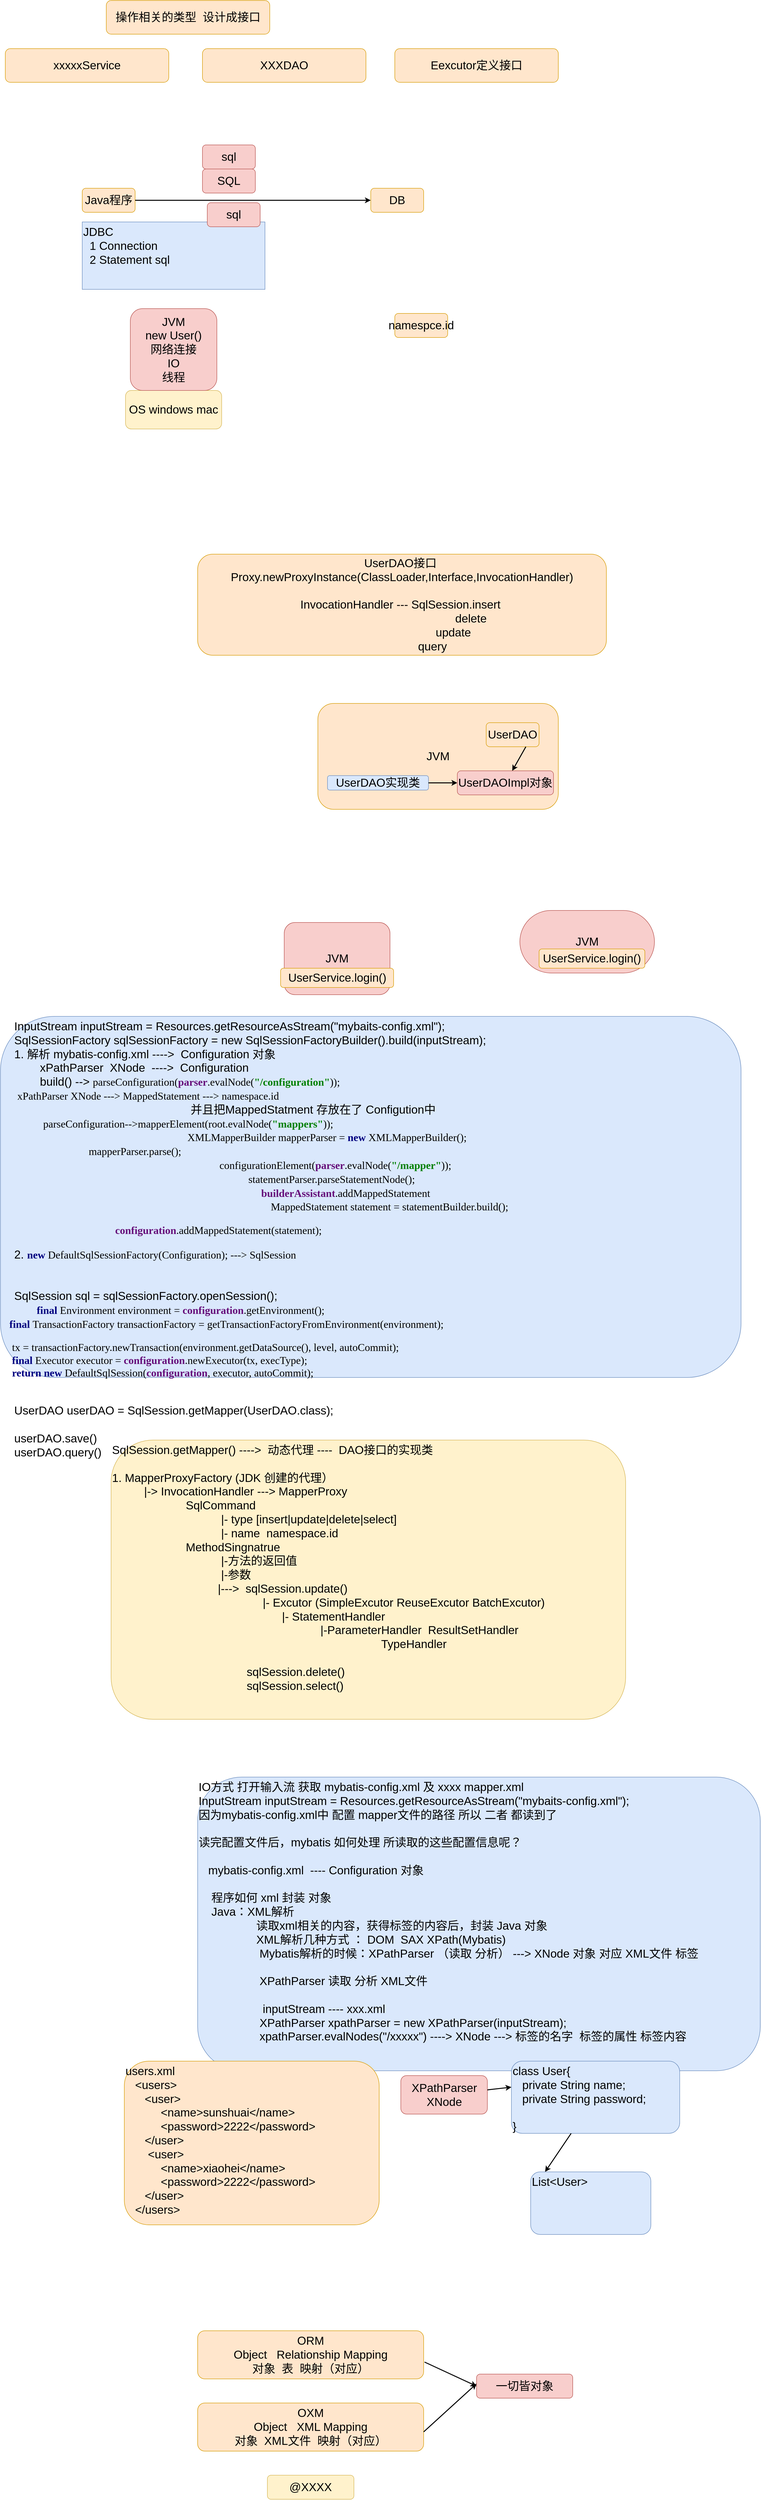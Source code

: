 <mxfile version="12.9.9" type="device"><diagram id="LWU5RrE5Td1nvaOUw9AW" name="第 1 页"><mxGraphModel dx="1826" dy="860" grid="1" gridSize="10" guides="1" tooltips="1" connect="1" arrows="1" fold="1" page="0" pageScale="1" pageWidth="900" pageHeight="1600" math="0" shadow="0"><root><mxCell id="0"/><mxCell id="1" parent="0"/><mxCell id="WZzpyLAgDIH2hhrPOxyb-1" value="操作相关的类型&amp;nbsp; 设计成接口" style="text;html=1;strokeColor=#d79b00;fillColor=#ffe6cc;align=center;verticalAlign=middle;whiteSpace=wrap;rounded=1;fontSize=24;" parent="1" vertex="1"><mxGeometry x="110" y="140" width="340" height="70" as="geometry"/></mxCell><mxCell id="WZzpyLAgDIH2hhrPOxyb-2" value="xxxxxService" style="text;html=1;strokeColor=#d79b00;fillColor=#ffe6cc;align=center;verticalAlign=middle;whiteSpace=wrap;rounded=1;fontSize=24;" parent="1" vertex="1"><mxGeometry x="-100" y="240" width="340" height="70" as="geometry"/></mxCell><mxCell id="WZzpyLAgDIH2hhrPOxyb-3" value="XXXDAO" style="text;html=1;strokeColor=#d79b00;fillColor=#ffe6cc;align=center;verticalAlign=middle;whiteSpace=wrap;rounded=1;fontSize=24;" parent="1" vertex="1"><mxGeometry x="310" y="240" width="340" height="70" as="geometry"/></mxCell><mxCell id="WZzpyLAgDIH2hhrPOxyb-4" value="Eexcutor定义接口" style="text;html=1;strokeColor=#d79b00;fillColor=#ffe6cc;align=center;verticalAlign=middle;whiteSpace=wrap;rounded=1;fontSize=24;" parent="1" vertex="1"><mxGeometry x="710" y="240" width="340" height="70" as="geometry"/></mxCell><mxCell id="WZzpyLAgDIH2hhrPOxyb-5" value="Java程序" style="text;html=1;strokeColor=#d79b00;fillColor=#ffe6cc;align=center;verticalAlign=middle;whiteSpace=wrap;rounded=1;fontSize=24;" parent="1" vertex="1"><mxGeometry x="60" y="530" width="110" height="50" as="geometry"/></mxCell><mxCell id="WZzpyLAgDIH2hhrPOxyb-6" value="DB" style="text;html=1;strokeColor=#d79b00;fillColor=#ffe6cc;align=center;verticalAlign=middle;whiteSpace=wrap;rounded=1;fontSize=24;" parent="1" vertex="1"><mxGeometry x="660" y="530" width="110" height="50" as="geometry"/></mxCell><mxCell id="WZzpyLAgDIH2hhrPOxyb-7" value="JDBC&lt;br&gt;&amp;nbsp; 1 Connection&lt;br&gt;&amp;nbsp; 2 Statement sql" style="text;html=1;strokeColor=#6c8ebf;fillColor=#dae8fc;align=left;verticalAlign=top;whiteSpace=wrap;rounded=0;fontSize=24;" parent="1" vertex="1"><mxGeometry x="60" y="600" width="380" height="140" as="geometry"/></mxCell><mxCell id="WZzpyLAgDIH2hhrPOxyb-8" value="" style="endArrow=classic;html=1;fontSize=26;strokeWidth=2;exitX=1;exitY=0.5;exitDx=0;exitDy=0;" parent="1" source="WZzpyLAgDIH2hhrPOxyb-5" target="WZzpyLAgDIH2hhrPOxyb-6" edge="1"><mxGeometry width="50" height="50" relative="1" as="geometry"><mxPoint x="180" y="570" as="sourcePoint"/><mxPoint x="230" y="520" as="targetPoint"/></mxGeometry></mxCell><mxCell id="WZzpyLAgDIH2hhrPOxyb-9" value="sql" style="text;html=1;strokeColor=#b85450;fillColor=#f8cecc;align=center;verticalAlign=middle;whiteSpace=wrap;rounded=1;fontSize=24;" parent="1" vertex="1"><mxGeometry x="310" y="440" width="110" height="50" as="geometry"/></mxCell><mxCell id="WZzpyLAgDIH2hhrPOxyb-11" value="OS windows mac" style="text;html=1;strokeColor=#d6b656;fillColor=#fff2cc;align=center;verticalAlign=middle;whiteSpace=wrap;rounded=1;fontSize=24;" parent="1" vertex="1"><mxGeometry x="150" y="950" width="200" height="80" as="geometry"/></mxCell><mxCell id="WZzpyLAgDIH2hhrPOxyb-12" value="JVM&lt;br&gt;new User()&lt;br&gt;网络连接&lt;br&gt;IO&lt;br&gt;线程" style="text;html=1;strokeColor=#b85450;fillColor=#f8cecc;align=center;verticalAlign=middle;whiteSpace=wrap;rounded=1;fontSize=24;" parent="1" vertex="1"><mxGeometry x="160" y="780" width="180" height="170" as="geometry"/></mxCell><mxCell id="WZzpyLAgDIH2hhrPOxyb-13" value="SQL" style="text;html=1;strokeColor=#b85450;fillColor=#f8cecc;align=center;verticalAlign=middle;whiteSpace=wrap;rounded=1;fontSize=24;" parent="1" vertex="1"><mxGeometry x="310" y="490" width="110" height="50" as="geometry"/></mxCell><mxCell id="WZzpyLAgDIH2hhrPOxyb-14" value="sql" style="text;html=1;strokeColor=#b85450;fillColor=#f8cecc;align=center;verticalAlign=middle;whiteSpace=wrap;rounded=1;fontSize=24;" parent="1" vertex="1"><mxGeometry x="320" y="560" width="110" height="50" as="geometry"/></mxCell><mxCell id="WZzpyLAgDIH2hhrPOxyb-15" value="namespce.id" style="text;html=1;strokeColor=#d79b00;fillColor=#ffe6cc;align=center;verticalAlign=middle;whiteSpace=wrap;rounded=1;fontSize=24;" parent="1" vertex="1"><mxGeometry x="710" y="790" width="110" height="50" as="geometry"/></mxCell><mxCell id="WZzpyLAgDIH2hhrPOxyb-16" value="UserDAO接口&amp;nbsp;&lt;br&gt;Proxy.newProxyInstance(ClassLoader,Interface,InvocationHandler)&lt;br&gt;&lt;br&gt;InvocationHandler --- SqlSession.insert&amp;nbsp;&lt;br&gt;&amp;nbsp; &amp;nbsp; &amp;nbsp; &amp;nbsp; &amp;nbsp; &amp;nbsp; &amp;nbsp; &amp;nbsp; &amp;nbsp; &amp;nbsp; &amp;nbsp; &amp;nbsp; &amp;nbsp; &amp;nbsp; &amp;nbsp; &amp;nbsp; &amp;nbsp; &amp;nbsp; &amp;nbsp; &amp;nbsp; &amp;nbsp; &amp;nbsp; delete&amp;nbsp;&lt;br&gt;&amp;nbsp; &amp;nbsp; &amp;nbsp; &amp;nbsp; &amp;nbsp; &amp;nbsp; &amp;nbsp; &amp;nbsp; &amp;nbsp; &amp;nbsp; &amp;nbsp; &amp;nbsp; &amp;nbsp; &amp;nbsp; &amp;nbsp; &amp;nbsp; update&lt;br&gt;&amp;nbsp; &amp;nbsp; &amp;nbsp; &amp;nbsp; &amp;nbsp; &amp;nbsp; &amp;nbsp; &amp;nbsp; &amp;nbsp; &amp;nbsp;query" style="text;html=1;strokeColor=#d79b00;fillColor=#ffe6cc;align=center;verticalAlign=middle;whiteSpace=wrap;rounded=1;fontSize=24;" parent="1" vertex="1"><mxGeometry x="300" y="1290" width="850" height="210" as="geometry"/></mxCell><mxCell id="HqOqrpNheJdmPsiQt5Qb-1" value="JVM" style="text;html=1;strokeColor=#d79b00;fillColor=#ffe6cc;align=center;verticalAlign=middle;whiteSpace=wrap;rounded=1;fontSize=24;" parent="1" vertex="1"><mxGeometry x="550" y="1600" width="500" height="220" as="geometry"/></mxCell><mxCell id="HqOqrpNheJdmPsiQt5Qb-2" value="UserDAO实现类" style="text;html=1;strokeColor=#6c8ebf;fillColor=#dae8fc;align=center;verticalAlign=middle;whiteSpace=wrap;rounded=1;fontSize=24;" parent="1" vertex="1"><mxGeometry x="570" y="1750" width="210" height="30" as="geometry"/></mxCell><mxCell id="HqOqrpNheJdmPsiQt5Qb-3" value="" style="endArrow=classic;html=1;fontSize=26;strokeWidth=2;exitX=1;exitY=0.5;exitDx=0;exitDy=0;" parent="1" source="HqOqrpNheJdmPsiQt5Qb-2" target="HqOqrpNheJdmPsiQt5Qb-4" edge="1"><mxGeometry width="50" height="50" relative="1" as="geometry"><mxPoint x="770" y="1790" as="sourcePoint"/><mxPoint x="820" y="1740" as="targetPoint"/></mxGeometry></mxCell><mxCell id="HqOqrpNheJdmPsiQt5Qb-4" value="UserDAOImpl对象" style="text;html=1;strokeColor=#b85450;fillColor=#f8cecc;align=center;verticalAlign=middle;whiteSpace=wrap;rounded=1;fontSize=24;" parent="1" vertex="1"><mxGeometry x="840" y="1740" width="200" height="50" as="geometry"/></mxCell><mxCell id="HqOqrpNheJdmPsiQt5Qb-5" value="UserDAO" style="text;html=1;strokeColor=#d79b00;fillColor=#ffe6cc;align=center;verticalAlign=middle;whiteSpace=wrap;rounded=1;fontSize=24;" parent="1" vertex="1"><mxGeometry x="900" y="1640" width="110" height="50" as="geometry"/></mxCell><mxCell id="HqOqrpNheJdmPsiQt5Qb-6" value="" style="endArrow=classic;html=1;fontSize=26;strokeWidth=2;exitX=0.75;exitY=1;exitDx=0;exitDy=0;" parent="1" source="HqOqrpNheJdmPsiQt5Qb-5" target="HqOqrpNheJdmPsiQt5Qb-4" edge="1"><mxGeometry width="50" height="50" relative="1" as="geometry"><mxPoint x="930" y="1730" as="sourcePoint"/><mxPoint x="980" y="1680" as="targetPoint"/></mxGeometry></mxCell><mxCell id="HqOqrpNheJdmPsiQt5Qb-7" value="JVM" style="text;html=1;strokeColor=#b85450;fillColor=#f8cecc;align=center;verticalAlign=middle;whiteSpace=wrap;rounded=1;fontSize=24;arcSize=50;" parent="1" vertex="1"><mxGeometry x="970" y="2030" width="280" height="130" as="geometry"/></mxCell><mxCell id="HqOqrpNheJdmPsiQt5Qb-8" value="JVM" style="text;html=1;strokeColor=#b85450;fillColor=#f8cecc;align=center;verticalAlign=middle;whiteSpace=wrap;rounded=1;fontSize=24;" parent="1" vertex="1"><mxGeometry x="480" y="2055" width="220" height="150" as="geometry"/></mxCell><mxCell id="HqOqrpNheJdmPsiQt5Qb-10" value="UserService.login()" style="text;html=1;strokeColor=#d79b00;fillColor=#ffe6cc;align=center;verticalAlign=middle;whiteSpace=wrap;rounded=1;fontSize=24;" parent="1" vertex="1"><mxGeometry x="1010" y="2110" width="220" height="40" as="geometry"/></mxCell><mxCell id="HqOqrpNheJdmPsiQt5Qb-11" value="UserService.login()" style="text;html=1;strokeColor=#d79b00;fillColor=#ffe6cc;align=center;verticalAlign=middle;whiteSpace=wrap;rounded=1;fontSize=24;" parent="1" vertex="1"><mxGeometry x="472.5" y="2150" width="235" height="40" as="geometry"/></mxCell><mxCell id="80LrmapYmi83EhHhUB9o-1" value="&amp;nbsp; &amp;nbsp; InputStream inputStream = Resources.getResourceAsStream(&quot;mybaits-config.xml&quot;);&lt;br&gt;&amp;nbsp; &amp;nbsp; SqlSessionFactory sqlSessionFactory = new SqlSessionFactoryBuilder().build(inputStream);&lt;br&gt;&amp;nbsp; &amp;nbsp; 1. 解析 mybatis-config.xml ----&amp;gt;&amp;nbsp; Configuration 对象&amp;nbsp;&lt;br&gt;&amp;nbsp; &amp;nbsp; &amp;nbsp; &amp;nbsp; &amp;nbsp; &amp;nbsp; xPathParser&amp;nbsp; XNode&amp;nbsp; ----&amp;gt;&amp;nbsp; Configuration&lt;br&gt;&amp;nbsp; &amp;nbsp; &amp;nbsp; &amp;nbsp; &amp;nbsp; &amp;nbsp; build() --&amp;gt;&amp;nbsp;&lt;span style=&quot;font-family: &amp;#34;jetbrains mono&amp;#34; ; font-size: 16.5pt&quot;&gt;parseConfiguration(&lt;/span&gt;&lt;span style=&quot;font-family: &amp;#34;jetbrains mono&amp;#34; ; font-size: 16.5pt ; color: rgb(102 , 14 , 122) ; font-weight: bold&quot;&gt;parser&lt;/span&gt;&lt;span style=&quot;font-family: &amp;#34;jetbrains mono&amp;#34; ; font-size: 16.5pt&quot;&gt;.evalNode(&lt;/span&gt;&lt;span style=&quot;font-family: &amp;#34;jetbrains mono&amp;#34; ; font-size: 16.5pt ; color: rgb(0 , 128 , 0) ; font-weight: bold&quot;&gt;&quot;/configuration&quot;&lt;/span&gt;&lt;span style=&quot;font-family: &amp;#34;jetbrains mono&amp;#34; ; font-size: 16.5pt&quot;&gt;));&lt;br&gt;&amp;nbsp; &amp;nbsp; &amp;nbsp; xPathParser XNode ---&amp;gt; MappedStatement ---&amp;gt; namespace.id&amp;nbsp;&amp;nbsp;&lt;br&gt;&lt;/span&gt;&amp;nbsp; &amp;nbsp; &amp;nbsp; &amp;nbsp; &amp;nbsp; &amp;nbsp; &amp;nbsp; &amp;nbsp; &amp;nbsp; &amp;nbsp; &amp;nbsp; &amp;nbsp; &amp;nbsp; &amp;nbsp; &amp;nbsp; &amp;nbsp; &amp;nbsp; &amp;nbsp; &amp;nbsp; &amp;nbsp; &amp;nbsp; &amp;nbsp; &amp;nbsp; &amp;nbsp; &amp;nbsp; &amp;nbsp; &amp;nbsp; &amp;nbsp; &amp;nbsp; &amp;nbsp;并且把MappedStatment 存放在了 Configution中&lt;br&gt;&amp;nbsp; &amp;nbsp; &amp;nbsp; &amp;nbsp; &amp;nbsp; &amp;nbsp; &amp;nbsp;&lt;span style=&quot;font-family: &amp;#34;jetbrains mono&amp;#34; ; font-size: 16.5pt&quot;&gt;parseConfiguration--&amp;gt;&lt;/span&gt;&lt;span style=&quot;font-family: &amp;#34;jetbrains mono&amp;#34; ; font-size: 16.5pt&quot;&gt;mapperElement(root.evalNode(&lt;/span&gt;&lt;span style=&quot;font-family: &amp;#34;jetbrains mono&amp;#34; ; font-size: 16.5pt ; color: rgb(0 , 128 , 0) ; font-weight: bold&quot;&gt;&quot;mappers&quot;&lt;/span&gt;&lt;span style=&quot;font-family: &amp;#34;jetbrains mono&amp;#34; ; font-size: 16.5pt&quot;&gt;));&lt;br&gt;&lt;/span&gt;&lt;span&gt;&amp;nbsp; &amp;nbsp; &amp;nbsp; &amp;nbsp; &amp;nbsp; &amp;nbsp; &amp;nbsp; &amp;nbsp; &amp;nbsp; &amp;nbsp; &amp;nbsp; &amp;nbsp; &amp;nbsp; &amp;nbsp; &amp;nbsp; &amp;nbsp; &amp;nbsp; &amp;nbsp; &amp;nbsp; &amp;nbsp; &amp;nbsp; &amp;nbsp; &amp;nbsp; &amp;nbsp; &amp;nbsp; &amp;nbsp; &amp;nbsp; &amp;nbsp; &amp;nbsp;&amp;nbsp;&lt;/span&gt;&lt;span style=&quot;font-family: &amp;#34;jetbrains mono&amp;#34; ; font-size: 16.5pt&quot;&gt;XMLMapperBuilder mapperParser = &lt;/span&gt;&lt;span style=&quot;font-family: &amp;#34;jetbrains mono&amp;#34; ; font-size: 16.5pt ; color: rgb(0 , 0 , 128) ; font-weight: bold&quot;&gt;new &lt;/span&gt;&lt;span style=&quot;font-family: &amp;#34;jetbrains mono&amp;#34; ; font-size: 16.5pt&quot;&gt;XMLMapperBuilder(&lt;/span&gt;&lt;span style=&quot;font-family: &amp;#34;jetbrains mono&amp;#34; ; font-size: 16.5pt&quot;&gt;);&lt;/span&gt;&lt;br&gt;&lt;span style=&quot;font-family: &amp;#34;jetbrains mono&amp;#34; ; font-size: 16.5pt&quot;&gt;&amp;nbsp; &amp;nbsp; &amp;nbsp; &amp;nbsp; &amp;nbsp; &amp;nbsp; &amp;nbsp; &amp;nbsp; &amp;nbsp; &amp;nbsp; &amp;nbsp; &amp;nbsp; &amp;nbsp; &amp;nbsp; &amp;nbsp; &amp;nbsp; &amp;nbsp;mapperParser.parse();&lt;/span&gt;&lt;span&gt;&amp;nbsp; &amp;nbsp; &amp;nbsp; &amp;nbsp; &amp;nbsp; &amp;nbsp; &amp;nbsp; &amp;nbsp; &amp;nbsp; &amp;nbsp; &amp;nbsp; &amp;nbsp; &amp;nbsp; &amp;nbsp;&amp;nbsp;&lt;/span&gt;&lt;br&gt;&amp;nbsp; &amp;nbsp; &amp;nbsp; &amp;nbsp; &amp;nbsp; &amp;nbsp; &amp;nbsp; &amp;nbsp; &amp;nbsp; &amp;nbsp; &amp;nbsp; &amp;nbsp; &amp;nbsp; &amp;nbsp; &amp;nbsp; &amp;nbsp; &amp;nbsp; &amp;nbsp; &amp;nbsp; &amp;nbsp; &amp;nbsp; &amp;nbsp; &amp;nbsp; &amp;nbsp; &amp;nbsp; &amp;nbsp; &amp;nbsp; &amp;nbsp; &amp;nbsp; &amp;nbsp; &amp;nbsp; &amp;nbsp; &amp;nbsp; &amp;nbsp;&amp;nbsp;&lt;span style=&quot;font-family: &amp;#34;jetbrains mono&amp;#34; ; font-size: 16.5pt&quot;&gt;configurationElement(&lt;/span&gt;&lt;span style=&quot;font-family: &amp;#34;jetbrains mono&amp;#34; ; font-size: 16.5pt ; color: rgb(102 , 14 , 122) ; font-weight: bold&quot;&gt;parser&lt;/span&gt;&lt;span style=&quot;font-family: &amp;#34;jetbrains mono&amp;#34; ; font-size: 16.5pt&quot;&gt;.evalNode(&lt;/span&gt;&lt;span style=&quot;font-family: &amp;#34;jetbrains mono&amp;#34; ; font-size: 16.5pt ; color: rgb(0 , 128 , 0) ; font-weight: bold&quot;&gt;&quot;/mapper&quot;&lt;/span&gt;&lt;span style=&quot;font-family: &amp;#34;jetbrains mono&amp;#34; ; font-size: 16.5pt&quot;&gt;));&lt;br&gt;&lt;/span&gt;&amp;nbsp; &amp;nbsp; &amp;nbsp; &amp;nbsp; &amp;nbsp; &amp;nbsp; &amp;nbsp; &amp;nbsp; &amp;nbsp; &amp;nbsp; &amp;nbsp; &amp;nbsp; &amp;nbsp; &amp;nbsp; &amp;nbsp; &amp;nbsp; &amp;nbsp; &amp;nbsp; &amp;nbsp; &amp;nbsp; &amp;nbsp; &amp;nbsp; &amp;nbsp; &amp;nbsp; &amp;nbsp; &amp;nbsp; &amp;nbsp; &amp;nbsp; &amp;nbsp; &amp;nbsp; &amp;nbsp; &amp;nbsp; &amp;nbsp; &amp;nbsp; &amp;nbsp; &amp;nbsp; &amp;nbsp; &amp;nbsp; &amp;nbsp;&lt;span style=&quot;font-family: &amp;#34;jetbrains mono&amp;#34; ; font-size: 16.5pt&quot;&gt;statementParser.parseStatementNode();&lt;br&gt;&lt;/span&gt;&amp;nbsp; &amp;nbsp; &amp;nbsp; &amp;nbsp; &amp;nbsp; &amp;nbsp; &amp;nbsp; &amp;nbsp; &amp;nbsp; &amp;nbsp; &amp;nbsp; &amp;nbsp; &amp;nbsp; &amp;nbsp; &amp;nbsp; &amp;nbsp; &amp;nbsp; &amp;nbsp; &amp;nbsp; &amp;nbsp; &amp;nbsp; &amp;nbsp; &amp;nbsp; &amp;nbsp; &amp;nbsp; &amp;nbsp; &amp;nbsp; &amp;nbsp; &amp;nbsp; &amp;nbsp; &amp;nbsp; &amp;nbsp; &amp;nbsp; &amp;nbsp; &amp;nbsp; &amp;nbsp; &amp;nbsp; &amp;nbsp; &amp;nbsp; &amp;nbsp; &amp;nbsp;&lt;span style=&quot;font-family: &amp;#34;jetbrains mono&amp;#34; ; font-size: 16.5pt ; color: rgb(102 , 14 , 122) ; font-weight: bold&quot;&gt;builderAssistant&lt;/span&gt;&lt;span style=&quot;font-family: &amp;#34;jetbrains mono&amp;#34; ; font-size: 16.5pt&quot;&gt;.addMappedStatement&lt;br&gt;&lt;/span&gt;&amp;nbsp; &amp;nbsp; &amp;nbsp; &amp;nbsp; &amp;nbsp; &amp;nbsp; &amp;nbsp; &amp;nbsp; &amp;nbsp; &amp;nbsp; &amp;nbsp; &amp;nbsp; &amp;nbsp; &amp;nbsp; &amp;nbsp; &amp;nbsp; &amp;nbsp; &amp;nbsp; &amp;nbsp; &amp;nbsp; &amp;nbsp; &amp;nbsp; &amp;nbsp; &amp;nbsp; &amp;nbsp; &amp;nbsp; &amp;nbsp; &amp;nbsp; &amp;nbsp; &amp;nbsp; &amp;nbsp; &amp;nbsp; &amp;nbsp; &amp;nbsp; &amp;nbsp; &amp;nbsp; &amp;nbsp; &amp;nbsp; &amp;nbsp; &amp;nbsp; &amp;nbsp; &amp;nbsp;&amp;nbsp;&lt;span style=&quot;font-family: &amp;#34;jetbrains mono&amp;#34; ; font-size: 16.5pt&quot;&gt;MappedStatement statement = statementBuilder.build();&lt;/span&gt;&lt;pre style=&quot;font-family: &amp;#34;jetbrains mono&amp;#34; ; font-size: 16.5pt&quot;&gt;&lt;span style=&quot;color: #660e7a ; font-weight: bold&quot;&gt;                                           configuration&lt;/span&gt;.addMappedStatement(statement);&lt;/pre&gt;&amp;nbsp; &amp;nbsp; 2.&amp;nbsp;&lt;span style=&quot;font-family: &amp;#34;jetbrains mono&amp;#34; ; font-size: 16.5pt ; color: rgb(0 , 0 , 128) ; font-weight: bold&quot;&gt;new &lt;/span&gt;&lt;span style=&quot;font-family: &amp;#34;jetbrains mono&amp;#34; ; font-size: 16.5pt&quot;&gt;DefaultSqlSessionFactory(Configuration); ---&amp;gt; SqlSession&lt;br&gt;&lt;/span&gt;&lt;br&gt;&lt;br&gt;&amp;nbsp; &amp;nbsp; SqlSession sql = sqlSessionFactory.openSession();&amp;nbsp; &amp;nbsp; &amp;nbsp; &amp;nbsp;&amp;nbsp;&lt;br&gt;&amp;nbsp; &amp;nbsp; &amp;nbsp; &amp;nbsp; &amp;nbsp; &amp;nbsp;&lt;span style=&quot;font-family: &amp;#34;jetbrains mono&amp;#34; ; font-size: 16.5pt ; color: rgb(0 , 0 , 128) ; font-weight: bold&quot;&gt;final &lt;/span&gt;&lt;span style=&quot;font-family: &amp;#34;jetbrains mono&amp;#34; ; font-size: 16.5pt&quot;&gt;Environment environment = &lt;/span&gt;&lt;span style=&quot;font-family: &amp;#34;jetbrains mono&amp;#34; ; font-size: 16.5pt ; color: rgb(102 , 14 , 122) ; font-weight: bold&quot;&gt;configuration&lt;/span&gt;&lt;span style=&quot;font-family: &amp;#34;jetbrains mono&amp;#34; ; font-size: 16.5pt&quot;&gt;.getEnvironment();&amp;nbsp; &amp;nbsp;&lt;br&gt;&lt;/span&gt;&lt;span style=&quot;font-family: &amp;#34;jetbrains mono&amp;#34; ; font-size: 16.5pt ; color: rgb(0 , 0 , 128) ; font-weight: bold&quot;&gt;&amp;nbsp; &amp;nbsp;final &lt;/span&gt;&lt;span style=&quot;font-family: &amp;#34;jetbrains mono&amp;#34; ; font-size: 16.5pt&quot;&gt;TransactionFactory transactionFactory = getTransactionFactoryFromEnvironment(environment);&lt;/span&gt;&lt;span style=&quot;font-family: &amp;#34;jetbrains mono&amp;#34; ; font-size: 16.5pt&quot;&gt;&lt;br&gt;&lt;/span&gt;&lt;pre style=&quot;font-family: &amp;#34;jetbrains mono&amp;#34; ; font-size: 16.5pt&quot;&gt;    tx = transactionFactory.newTransaction(environment.getDataSource(), level, autoCommit);&lt;br&gt;&lt;span style=&quot;color: #000080 ; font-weight: bold&quot;&gt;    final &lt;/span&gt;Executor executor = &lt;span style=&quot;color: #660e7a ; font-weight: bold&quot;&gt;configuration&lt;/span&gt;.newExecutor(tx, execType);&lt;br&gt;&lt;span style=&quot;color: #000080 ; font-weight: bold&quot;&gt;    return new &lt;/span&gt;DefaultSqlSession(&lt;span style=&quot;color: #660e7a ; font-weight: bold&quot;&gt;configuration&lt;/span&gt;, executor, autoCommit);&lt;/pre&gt;&lt;br&gt;&amp;nbsp; &amp;nbsp; UserDAO userDAO = SqlSession.getMapper(UserDAO.class);&lt;br&gt;&lt;br&gt;&amp;nbsp; &amp;nbsp; userDAO.save()&lt;br&gt;&amp;nbsp; &amp;nbsp; userDAO.query()" style="text;html=1;strokeColor=#6c8ebf;fillColor=#dae8fc;align=left;verticalAlign=top;whiteSpace=wrap;rounded=1;fontSize=24;" vertex="1" parent="1"><mxGeometry x="-110" y="2250" width="1540" height="750" as="geometry"/></mxCell><mxCell id="80LrmapYmi83EhHhUB9o-2" value="SqlSession.getMapper() ----&amp;gt;&amp;nbsp; 动态代理 ----&amp;nbsp; DAO接口的实现类&lt;br&gt;&lt;br&gt;1. MapperProxyFactory (JDK 创建的代理）&lt;br&gt;&amp;nbsp; &amp;nbsp; &amp;nbsp; &amp;nbsp; &amp;nbsp; |-&amp;gt; InvocationHandler ---&amp;gt; MapperProxy&lt;br&gt;&amp;nbsp; &amp;nbsp; &amp;nbsp; &amp;nbsp; &amp;nbsp; &amp;nbsp; &amp;nbsp; &amp;nbsp; &amp;nbsp; &amp;nbsp; &amp;nbsp; &amp;nbsp;SqlCommand&lt;br&gt;&amp;nbsp; &amp;nbsp; &amp;nbsp; &amp;nbsp; &amp;nbsp; &amp;nbsp; &amp;nbsp; &amp;nbsp; &amp;nbsp; &amp;nbsp; &amp;nbsp; &amp;nbsp; &amp;nbsp; &amp;nbsp; &amp;nbsp; &amp;nbsp; &amp;nbsp; |- type [insert|update|delete|select]&lt;br&gt;&amp;nbsp; &amp;nbsp; &amp;nbsp; &amp;nbsp; &amp;nbsp; &amp;nbsp; &amp;nbsp; &amp;nbsp; &amp;nbsp; &amp;nbsp; &amp;nbsp; &amp;nbsp; &amp;nbsp; &amp;nbsp; &amp;nbsp; &amp;nbsp; &amp;nbsp; |- name&amp;nbsp; namespace.id&lt;br&gt;&amp;nbsp; &amp;nbsp; &amp;nbsp; &amp;nbsp; &amp;nbsp; &amp;nbsp; &amp;nbsp; &amp;nbsp; &amp;nbsp; &amp;nbsp; &amp;nbsp; &amp;nbsp;MethodSingnatrue&amp;nbsp;&lt;br&gt;&amp;nbsp; &amp;nbsp; &amp;nbsp; &amp;nbsp; &amp;nbsp; &amp;nbsp; &amp;nbsp; &amp;nbsp; &amp;nbsp; &amp;nbsp; &amp;nbsp; &amp;nbsp; &amp;nbsp; &amp;nbsp; &amp;nbsp; &amp;nbsp; &amp;nbsp; |-方法的返回值&lt;br&gt;&amp;nbsp; &amp;nbsp; &amp;nbsp; &amp;nbsp; &amp;nbsp; &amp;nbsp; &amp;nbsp; &amp;nbsp; &amp;nbsp; &amp;nbsp; &amp;nbsp; &amp;nbsp; &amp;nbsp; &amp;nbsp; &amp;nbsp; &amp;nbsp; &amp;nbsp; |-参数&amp;nbsp;&lt;br&gt;&amp;nbsp; &amp;nbsp; &amp;nbsp; &amp;nbsp; &amp;nbsp; &amp;nbsp; &amp;nbsp; &amp;nbsp; &amp;nbsp; &amp;nbsp; &amp;nbsp; &amp;nbsp; &amp;nbsp; &amp;nbsp; &amp;nbsp; &amp;nbsp; &amp;nbsp;|---&amp;gt;&amp;nbsp; sqlSession.update()&lt;br&gt;&amp;nbsp; &amp;nbsp; &amp;nbsp; &amp;nbsp; &amp;nbsp; &amp;nbsp; &amp;nbsp; &amp;nbsp; &amp;nbsp; &amp;nbsp; &amp;nbsp; &amp;nbsp; &amp;nbsp; &amp;nbsp; &amp;nbsp; &amp;nbsp; &amp;nbsp; &amp;nbsp; &amp;nbsp; &amp;nbsp; &amp;nbsp; &amp;nbsp; &amp;nbsp; &amp;nbsp;|- Excutor (SimpleExcutor ReuseExcutor BatchExcutor)&lt;br&gt;&amp;nbsp; &amp;nbsp; &amp;nbsp; &amp;nbsp; &amp;nbsp; &amp;nbsp; &amp;nbsp; &amp;nbsp; &amp;nbsp; &amp;nbsp; &amp;nbsp; &amp;nbsp; &amp;nbsp; &amp;nbsp; &amp;nbsp; &amp;nbsp; &amp;nbsp; &amp;nbsp; &amp;nbsp; &amp;nbsp; &amp;nbsp; &amp;nbsp; &amp;nbsp; &amp;nbsp; &amp;nbsp; &amp;nbsp; &amp;nbsp;|- StatementHandler&lt;br&gt;&amp;nbsp; &amp;nbsp; &amp;nbsp; &amp;nbsp; &amp;nbsp; &amp;nbsp; &amp;nbsp; &amp;nbsp; &amp;nbsp; &amp;nbsp; &amp;nbsp; &amp;nbsp; &amp;nbsp; &amp;nbsp; &amp;nbsp; &amp;nbsp; &amp;nbsp; &amp;nbsp; &amp;nbsp; &amp;nbsp; &amp;nbsp; &amp;nbsp; &amp;nbsp; &amp;nbsp; &amp;nbsp; &amp;nbsp; &amp;nbsp; &amp;nbsp; &amp;nbsp; &amp;nbsp; &amp;nbsp; &amp;nbsp; &amp;nbsp;|-ParameterHandler&amp;nbsp; ResultSetHandler&lt;br&gt;&amp;nbsp; &amp;nbsp; &amp;nbsp; &amp;nbsp; &amp;nbsp; &amp;nbsp; &amp;nbsp; &amp;nbsp; &amp;nbsp; &amp;nbsp; &amp;nbsp; &amp;nbsp; &amp;nbsp; &amp;nbsp; &amp;nbsp; &amp;nbsp; &amp;nbsp; &amp;nbsp; &amp;nbsp; &amp;nbsp; &amp;nbsp; &amp;nbsp; &amp;nbsp; &amp;nbsp; &amp;nbsp; &amp;nbsp; &amp;nbsp; &amp;nbsp; &amp;nbsp; &amp;nbsp; &amp;nbsp; &amp;nbsp; &amp;nbsp; &amp;nbsp; &amp;nbsp; &amp;nbsp; &amp;nbsp; &amp;nbsp; &amp;nbsp; &amp;nbsp; &amp;nbsp; &amp;nbsp; TypeHandler&amp;nbsp;&lt;br&gt;&amp;nbsp; &amp;nbsp; &amp;nbsp; &amp;nbsp; &amp;nbsp; &amp;nbsp; &amp;nbsp; &amp;nbsp; &amp;nbsp; &amp;nbsp; &amp;nbsp; &amp;nbsp; &amp;nbsp; &amp;nbsp; &amp;nbsp;&amp;nbsp;&lt;br&gt;&amp;nbsp; &amp;nbsp; &amp;nbsp; &amp;nbsp; &amp;nbsp; &amp;nbsp; &amp;nbsp; &amp;nbsp; &amp;nbsp; &amp;nbsp; &amp;nbsp; &amp;nbsp; &amp;nbsp; &amp;nbsp; &amp;nbsp; &amp;nbsp; &amp;nbsp; &amp;nbsp; &amp;nbsp; &amp;nbsp; &amp;nbsp; sqlSession.delete()&lt;br&gt;&amp;nbsp; &amp;nbsp; &amp;nbsp; &amp;nbsp; &amp;nbsp; &amp;nbsp; &amp;nbsp; &amp;nbsp; &amp;nbsp; &amp;nbsp; &amp;nbsp; &amp;nbsp; &amp;nbsp; &amp;nbsp; &amp;nbsp; &amp;nbsp; &amp;nbsp; &amp;nbsp; &amp;nbsp; &amp;nbsp; &amp;nbsp; sqlSession.select()" style="text;html=1;strokeColor=#d6b656;fillColor=#fff2cc;align=left;verticalAlign=top;whiteSpace=wrap;rounded=1;fontSize=24;" vertex="1" parent="1"><mxGeometry x="120" y="3130" width="1070" height="580" as="geometry"/></mxCell><mxCell id="80LrmapYmi83EhHhUB9o-3" value="&lt;span&gt;IO方式 打开输入流 获取 mybatis-config.xml 及 xxxx mapper.xml&lt;br&gt;InputStream inputStream = Resources.getResourceAsStream(&quot;mybaits-config.xml&quot;);&lt;br&gt;因为mybatis-config.xml中 配置 mapper文件的路径 所以 二者 都读到了&lt;br&gt;&lt;br&gt;读完配置文件后，mybatis 如何处理 所读取的这些配置信息呢？&lt;br&gt;&lt;br&gt;&amp;nbsp; &amp;nbsp;mybatis-config.xml&amp;nbsp; ---- Configuration 对象&amp;nbsp;&lt;br&gt;&amp;nbsp; &amp;nbsp;&lt;br&gt;&amp;nbsp; &amp;nbsp; 程序如何 xml 封装 对象&amp;nbsp;&lt;br&gt;&amp;nbsp; &amp;nbsp; Java：XML解析&amp;nbsp;&lt;br&gt;&amp;nbsp; &amp;nbsp; &amp;nbsp; &amp;nbsp; &amp;nbsp; &amp;nbsp; &amp;nbsp; &amp;nbsp; &amp;nbsp; 读取xml相关的内容，获得标签的内容后，封装 Java 对象&amp;nbsp;&lt;br&gt;&amp;nbsp; &amp;nbsp; &amp;nbsp; &amp;nbsp; &amp;nbsp; &amp;nbsp; &amp;nbsp; &amp;nbsp; &amp;nbsp; XML解析几种方式 ： DOM&amp;nbsp; SAX XPath(Mybatis)&amp;nbsp;&lt;br&gt;&amp;nbsp; &amp;nbsp; &amp;nbsp; &amp;nbsp; &amp;nbsp; &amp;nbsp; &amp;nbsp; &amp;nbsp; &amp;nbsp; &amp;nbsp;Mybatis解析的时候：XPathParser （读取 分析） ---&amp;gt; XNode 对象 对应 XML文件 标签&amp;nbsp;&lt;br&gt;&amp;nbsp; &amp;nbsp; &amp;nbsp; &amp;nbsp; &amp;nbsp; &amp;nbsp; &amp;nbsp; &amp;nbsp; &amp;nbsp; &amp;nbsp; &amp;nbsp; &amp;nbsp;&lt;br&gt;&amp;nbsp; &amp;nbsp; &amp;nbsp; &amp;nbsp; &amp;nbsp; &amp;nbsp; &amp;nbsp; &amp;nbsp; &amp;nbsp; &amp;nbsp;XPathParser 读取 分析 XML文件&amp;nbsp;&lt;br&gt;&lt;br&gt;&amp;nbsp; &amp;nbsp; &amp;nbsp; &amp;nbsp; &amp;nbsp; &amp;nbsp; &amp;nbsp; &amp;nbsp; &amp;nbsp; &amp;nbsp; inputStream ---- xxx.xml&amp;nbsp;&lt;br&gt;&amp;nbsp; &amp;nbsp; &amp;nbsp; &amp;nbsp; &amp;nbsp; &amp;nbsp; &amp;nbsp; &amp;nbsp; &amp;nbsp; &amp;nbsp;XPathParser xpathParser = new XPathParser(inputStream);&lt;br&gt;&amp;nbsp; &amp;nbsp; &amp;nbsp; &amp;nbsp; &amp;nbsp; &amp;nbsp; &amp;nbsp; &amp;nbsp; &amp;nbsp; &amp;nbsp;xpathParser.evalNodes(&quot;/xxxxx&quot;) ----&amp;gt; XNode ---&amp;gt; 标签的名字&amp;nbsp; 标签的属性 标签内容&amp;nbsp;&lt;br&gt;&amp;nbsp;&amp;nbsp;&lt;br&gt;&lt;br&gt;&amp;nbsp;&lt;br&gt;&lt;/span&gt;" style="text;html=1;strokeColor=#6c8ebf;fillColor=#dae8fc;align=left;verticalAlign=top;whiteSpace=wrap;rounded=1;fontSize=24;" vertex="1" parent="1"><mxGeometry x="300" y="3830" width="1170" height="610" as="geometry"/></mxCell><mxCell id="80LrmapYmi83EhHhUB9o-4" value="ORM&lt;br&gt;Object&amp;nbsp; &amp;nbsp;Relationship Mapping&lt;br&gt;对象&amp;nbsp; 表&amp;nbsp; 映射（对应）" style="text;html=1;strokeColor=#d79b00;fillColor=#ffe6cc;align=center;verticalAlign=middle;whiteSpace=wrap;rounded=1;fontSize=24;" vertex="1" parent="1"><mxGeometry x="300" y="4980" width="470" height="100" as="geometry"/></mxCell><mxCell id="80LrmapYmi83EhHhUB9o-5" value="OXM&lt;br&gt;Object&amp;nbsp; &amp;nbsp;XML Mapping&lt;br&gt;对象&amp;nbsp; XML文件&amp;nbsp; 映射（对应）" style="text;html=1;strokeColor=#d79b00;fillColor=#ffe6cc;align=center;verticalAlign=middle;whiteSpace=wrap;rounded=1;fontSize=24;" vertex="1" parent="1"><mxGeometry x="300" y="5130" width="470" height="100" as="geometry"/></mxCell><mxCell id="80LrmapYmi83EhHhUB9o-6" value="一切皆对象" style="text;html=1;strokeColor=#b85450;fillColor=#f8cecc;align=center;verticalAlign=middle;whiteSpace=wrap;rounded=1;fontSize=24;" vertex="1" parent="1"><mxGeometry x="880" y="5070" width="200" height="50" as="geometry"/></mxCell><mxCell id="80LrmapYmi83EhHhUB9o-7" value="" style="endArrow=classic;html=1;fontSize=26;strokeWidth=2;exitX=1.004;exitY=0.65;exitDx=0;exitDy=0;exitPerimeter=0;entryX=0;entryY=0.5;entryDx=0;entryDy=0;" edge="1" parent="1" source="80LrmapYmi83EhHhUB9o-4" target="80LrmapYmi83EhHhUB9o-6"><mxGeometry width="50" height="50" relative="1" as="geometry"><mxPoint x="750" y="5050" as="sourcePoint"/><mxPoint x="800" y="5000" as="targetPoint"/></mxGeometry></mxCell><mxCell id="80LrmapYmi83EhHhUB9o-8" value="" style="endArrow=classic;html=1;fontSize=26;strokeWidth=2;" edge="1" parent="1"><mxGeometry width="50" height="50" relative="1" as="geometry"><mxPoint x="770" y="5190" as="sourcePoint"/><mxPoint x="880" y="5090" as="targetPoint"/></mxGeometry></mxCell><mxCell id="80LrmapYmi83EhHhUB9o-9" value="@XXXX" style="text;html=1;strokeColor=#d6b656;fillColor=#fff2cc;align=center;verticalAlign=middle;whiteSpace=wrap;rounded=1;fontSize=24;" vertex="1" parent="1"><mxGeometry x="445" y="5280" width="180" height="50" as="geometry"/></mxCell><mxCell id="80LrmapYmi83EhHhUB9o-10" value="&lt;div&gt;&lt;span&gt;users.xml&lt;/span&gt;&lt;/div&gt;&amp;nbsp; &amp;nbsp;&amp;lt;users&amp;gt;&lt;br&gt;&amp;nbsp; &amp;nbsp; &amp;nbsp; &amp;lt;user&amp;gt;&lt;br&gt;&amp;nbsp; &amp;nbsp; &amp;nbsp; &amp;nbsp; &amp;nbsp; &amp;nbsp;&amp;lt;name&amp;gt;sunshuai&amp;lt;/name&amp;gt;&lt;br&gt;&amp;nbsp; &amp;nbsp; &amp;nbsp; &amp;nbsp; &amp;nbsp; &amp;nbsp;&amp;lt;password&amp;gt;2222&amp;lt;/password&amp;gt;&lt;br&gt;&amp;nbsp; &amp;nbsp; &amp;nbsp; &amp;lt;/user&amp;gt;&lt;br&gt;&amp;nbsp; &amp;nbsp; &amp;nbsp; &amp;nbsp;&amp;lt;user&amp;gt;&lt;br&gt;&amp;nbsp; &amp;nbsp; &amp;nbsp; &amp;nbsp; &amp;nbsp; &amp;nbsp;&amp;lt;name&amp;gt;xiaohei&amp;lt;/name&amp;gt;&lt;br&gt;&amp;nbsp; &amp;nbsp; &amp;nbsp; &amp;nbsp; &amp;nbsp; &amp;nbsp;&amp;lt;password&amp;gt;2222&amp;lt;/password&amp;gt;&lt;br&gt;&amp;nbsp; &amp;nbsp; &amp;nbsp; &amp;lt;/user&amp;gt;&lt;br&gt;&amp;nbsp; &amp;nbsp;&amp;lt;/users&amp;gt;" style="text;html=1;strokeColor=#d79b00;fillColor=#ffe6cc;align=left;verticalAlign=top;whiteSpace=wrap;rounded=1;fontSize=24;" vertex="1" parent="1"><mxGeometry x="147.5" y="4420" width="530" height="340" as="geometry"/></mxCell><mxCell id="80LrmapYmi83EhHhUB9o-11" value="class User{&lt;br&gt;&amp;nbsp; &amp;nbsp;private String name;&lt;br&gt;&amp;nbsp; &amp;nbsp;private String password;&lt;br&gt;&amp;nbsp; &amp;nbsp;&lt;br&gt;}" style="text;html=1;strokeColor=#6c8ebf;fillColor=#dae8fc;align=left;verticalAlign=top;whiteSpace=wrap;rounded=1;fontSize=24;" vertex="1" parent="1"><mxGeometry x="952.5" y="4420" width="350" height="150" as="geometry"/></mxCell><mxCell id="80LrmapYmi83EhHhUB9o-12" value="" style="endArrow=classic;html=1;fontSize=26;strokeWidth=2;" edge="1" parent="1" source="80LrmapYmi83EhHhUB9o-11"><mxGeometry width="50" height="50" relative="1" as="geometry"><mxPoint x="1122.5" y="4650" as="sourcePoint"/><mxPoint x="1022.5" y="4650" as="targetPoint"/></mxGeometry></mxCell><mxCell id="80LrmapYmi83EhHhUB9o-13" value="List&amp;lt;User&amp;gt;&amp;nbsp;" style="text;html=1;strokeColor=#6c8ebf;fillColor=#dae8fc;align=left;verticalAlign=top;whiteSpace=wrap;rounded=1;fontSize=24;" vertex="1" parent="1"><mxGeometry x="992.5" y="4650" width="250" height="130" as="geometry"/></mxCell><mxCell id="80LrmapYmi83EhHhUB9o-14" value="XPathParser&lt;br&gt;XNode" style="text;html=1;strokeColor=#b85450;fillColor=#f8cecc;align=center;verticalAlign=middle;whiteSpace=wrap;rounded=1;fontSize=24;" vertex="1" parent="1"><mxGeometry x="722.5" y="4450" width="180" height="80" as="geometry"/></mxCell><mxCell id="80LrmapYmi83EhHhUB9o-15" value="" style="endArrow=classic;html=1;fontSize=26;strokeWidth=2;entryX=0;entryY=0.36;entryDx=0;entryDy=0;entryPerimeter=0;" edge="1" parent="1" source="80LrmapYmi83EhHhUB9o-14" target="80LrmapYmi83EhHhUB9o-11"><mxGeometry width="50" height="50" relative="1" as="geometry"><mxPoint x="852.5" y="4600" as="sourcePoint"/><mxPoint x="902.5" y="4550" as="targetPoint"/></mxGeometry></mxCell></root></mxGraphModel></diagram></mxfile>